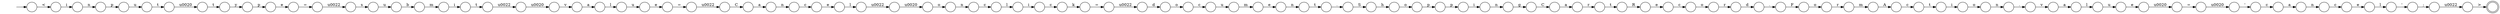 digraph Automaton {
  rankdir = LR;
  0 [shape=circle,label=""];
  0 -> 9 [label="="]
  1 [shape=circle,label=""];
  1 -> 74 [label="="]
  2 [shape=circle,label=""];
  2 -> 42 [label="g"]
  3 [shape=circle,label=""];
  3 -> 79 [label="e"]
  4 [shape=circle,label=""];
  4 -> 53 [label="c"]
  5 [shape=circle,label=""];
  5 -> 54 [label="n"]
  6 [shape=circle,label=""];
  6 -> 61 [label="d"]
  7 [shape=circle,label=""];
  7 -> 12 [label="i"]
  8 [shape=circle,label=""];
  8 -> 31 [label="a"]
  9 [shape=circle,label=""];
  9 -> 67 [label="\u0022"]
  10 [shape=circle,label=""];
  10 -> 43 [label="c"]
  11 [shape=circle,label=""];
  11 -> 70 [label="t"]
  12 [shape=circle,label=""];
  12 -> 76 [label="t"]
  13 [shape=circle,label=""];
  13 -> 6 [label="r"]
  14 [shape=circle,label=""];
  14 -> 1 [label="\u0020"]
  15 [shape=circle,label=""];
  15 -> 2 [label="n"]
  16 [shape=circle,label=""];
  16 -> 50 [label="u"]
  17 [shape=circle,label=""];
  17 -> 97 [label="s"]
  18 [shape=circle,label=""];
  18 -> 11 [label="r"]
  19 [shape=circle,label=""];
  19 -> 83 [label="p"]
  20 [shape=circle,label=""];
  20 -> 41 [label=";"]
  21 [shape=circle,label=""];
  21 -> 94 [label="n"]
  22 [shape=circle,label=""];
  22 -> 80 [label="p"]
  23 [shape=circle,label=""];
  23 -> 88 [label="S"]
  24 [shape=circle,label=""];
  24 -> 7 [label="m"]
  25 [shape=circle,label=""];
  25 -> 81 [label="n"]
  26 [shape=circle,label=""];
  26 -> 71 [label="u"]
  27 [shape=circle,label=""];
  27 -> 34 [label="'"]
  28 [shape=circle,label=""];
  initial [shape=plaintext,label=""];
  initial -> 28
  28 -> 69 [label="<"]
  29 [shape=circle,label=""];
  29 -> 5 [label="a"]
  30 [shape=circle,label=""];
  30 -> 22 [label="y"]
  31 [shape=circle,label=""];
  31 -> 4 [label="n"]
  32 [shape=circle,label=""];
  32 -> 68 [label="\u0020"]
  33 [shape=circle,label=""];
  33 -> 21 [label="o"]
  34 [shape=circle,label=""];
  34 -> 8 [label="c"]
  35 [shape=circle,label=""];
  35 -> 18 [label="a"]
  36 [shape=circle,label=""];
  36 -> 39 [label="r"]
  37 [shape=circle,label=""];
  37 -> 100 [label="v"]
  38 [shape=circle,label=""];
  38 -> 59 [label="v"]
  39 [shape=circle,label=""];
  39 -> 62 [label="m"]
  40 [shape=circle,label=""];
  40 -> 92 [label=">"]
  41 [shape=circle,label=""];
  41 -> 40 [label="\u0022"]
  42 [shape=circle,label=""];
  42 -> 35 [label="C"]
  43 [shape=circle,label=""];
  43 -> 0 [label="k"]
  44 [shape=circle,label=""];
  44 -> 101 [label="="]
  45 [shape=circle,label=""];
  45 -> 46 [label="c"]
  46 [shape=circle,label=""];
  46 -> 103 [label="t"]
  47 [shape=circle,label=""];
  47 -> 23 [label="."]
  48 [shape=circle,label=""];
  48 -> 19 [label="o"]
  49 [shape=circle,label=""];
  49 -> 58 [label="l"]
  50 [shape=circle,label=""];
  50 -> 89 [label="m"]
  51 [shape=circle,label=""];
  51 -> 13 [label="o"]
  52 [shape=circle,label=""];
  52 -> 87 [label="t"]
  53 [shape=circle,label=""];
  53 -> 95 [label="e"]
  54 [shape=circle,label=""];
  54 -> 72 [label="c"]
  55 [shape=circle,label=""];
  55 -> 84 [label="\u0022"]
  56 [shape=circle,label=""];
  56 -> 52 [label="u"]
  57 [shape=circle,label=""];
  57 -> 65 [label="n"]
  58 [shape=circle,label=""];
  58 -> 82 [label="u"]
  59 [shape=circle,label=""];
  59 -> 64 [label="a"]
  60 [shape=circle,label=""];
  60 -> 85 [label="c"]
  61 [shape=circle,label=""];
  61 -> 96 [label="."]
  62 [shape=circle,label=""];
  62 -> 45 [label="A"]
  63 [shape=circle,label=""];
  63 -> 30 [label="t"]
  64 [shape=circle,label=""];
  64 -> 26 [label="l"]
  65 [shape=circle,label=""];
  65 -> 56 [label="p"]
  66 [shape=circle,label=""];
  66 -> 55 [label="="]
  67 [shape=circle,label=""];
  67 -> 86 [label="d"]
  68 [shape=circle,label=""];
  68 -> 75 [label="o"]
  69 [shape=circle,label=""];
  69 -> 57 [label="i"]
  70 [shape=circle,label=""];
  70 -> 3 [label="R"]
  71 [shape=circle,label=""];
  71 -> 14 [label="e"]
  72 [shape=circle,label=""];
  72 -> 98 [label="e"]
  73 [shape=circle,label=""];
  73 -> 15 [label="i"]
  74 [shape=circle,label=""];
  74 -> 27 [label="\u0020"]
  75 [shape=circle,label=""];
  75 -> 60 [label="n"]
  76 [shape=circle,label=""];
  76 -> 102 [label="\u0022"]
  77 [shape=circle,label=""];
  77 -> 36 [label="o"]
  78 [shape=circle,label=""];
  78 -> 10 [label="i"]
  79 [shape=circle,label=""];
  79 -> 51 [label="c"]
  80 [shape=circle,label=""];
  80 -> 44 [label="e"]
  81 [shape=circle,label=""];
  81 -> 47 [label="t"]
  82 [shape=circle,label=""];
  82 -> 66 [label="e"]
  83 [shape=circle,label=""];
  83 -> 73 [label="p"]
  84 [shape=circle,label=""];
  84 -> 29 [label="C"]
  85 [shape=circle,label=""];
  85 -> 78 [label="l"]
  86 [shape=circle,label=""];
  86 -> 90 [label="o"]
  87 [shape=circle,label=""];
  87 -> 63 [label="\u0020"]
  88 [shape=circle,label=""];
  88 -> 48 [label="h"]
  89 [shape=circle,label=""];
  89 -> 25 [label="e"]
  90 [shape=circle,label=""];
  90 -> 16 [label="c"]
  91 [shape=circle,label=""];
  91 -> 32 [label="\u0022"]
  92 [shape=doublecircle,label=""];
  93 [shape=circle,label=""];
  93 -> 20 [label="'"]
  94 [shape=circle,label=""];
  94 -> 38 [label="."]
  95 [shape=circle,label=""];
  95 -> 93 [label="l"]
  96 [shape=circle,label=""];
  96 -> 77 [label="F"]
  97 [shape=circle,label=""];
  97 -> 99 [label="u"]
  98 [shape=circle,label=""];
  98 -> 91 [label="l"]
  99 [shape=circle,label=""];
  99 -> 24 [label="b"]
  100 [shape=circle,label=""];
  100 -> 49 [label="a"]
  101 [shape=circle,label=""];
  101 -> 17 [label="\u0022"]
  102 [shape=circle,label=""];
  102 -> 37 [label="\u0020"]
  103 [shape=circle,label=""];
  103 -> 33 [label="i"]
}


